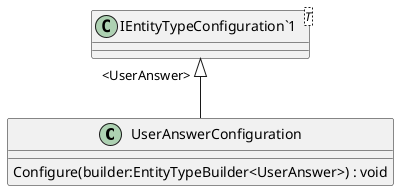 @startuml
class UserAnswerConfiguration {
    Configure(builder:EntityTypeBuilder<UserAnswer>) : void
}
class "IEntityTypeConfiguration`1"<T> {
}
"IEntityTypeConfiguration`1" "<UserAnswer>" <|-- UserAnswerConfiguration
@enduml
